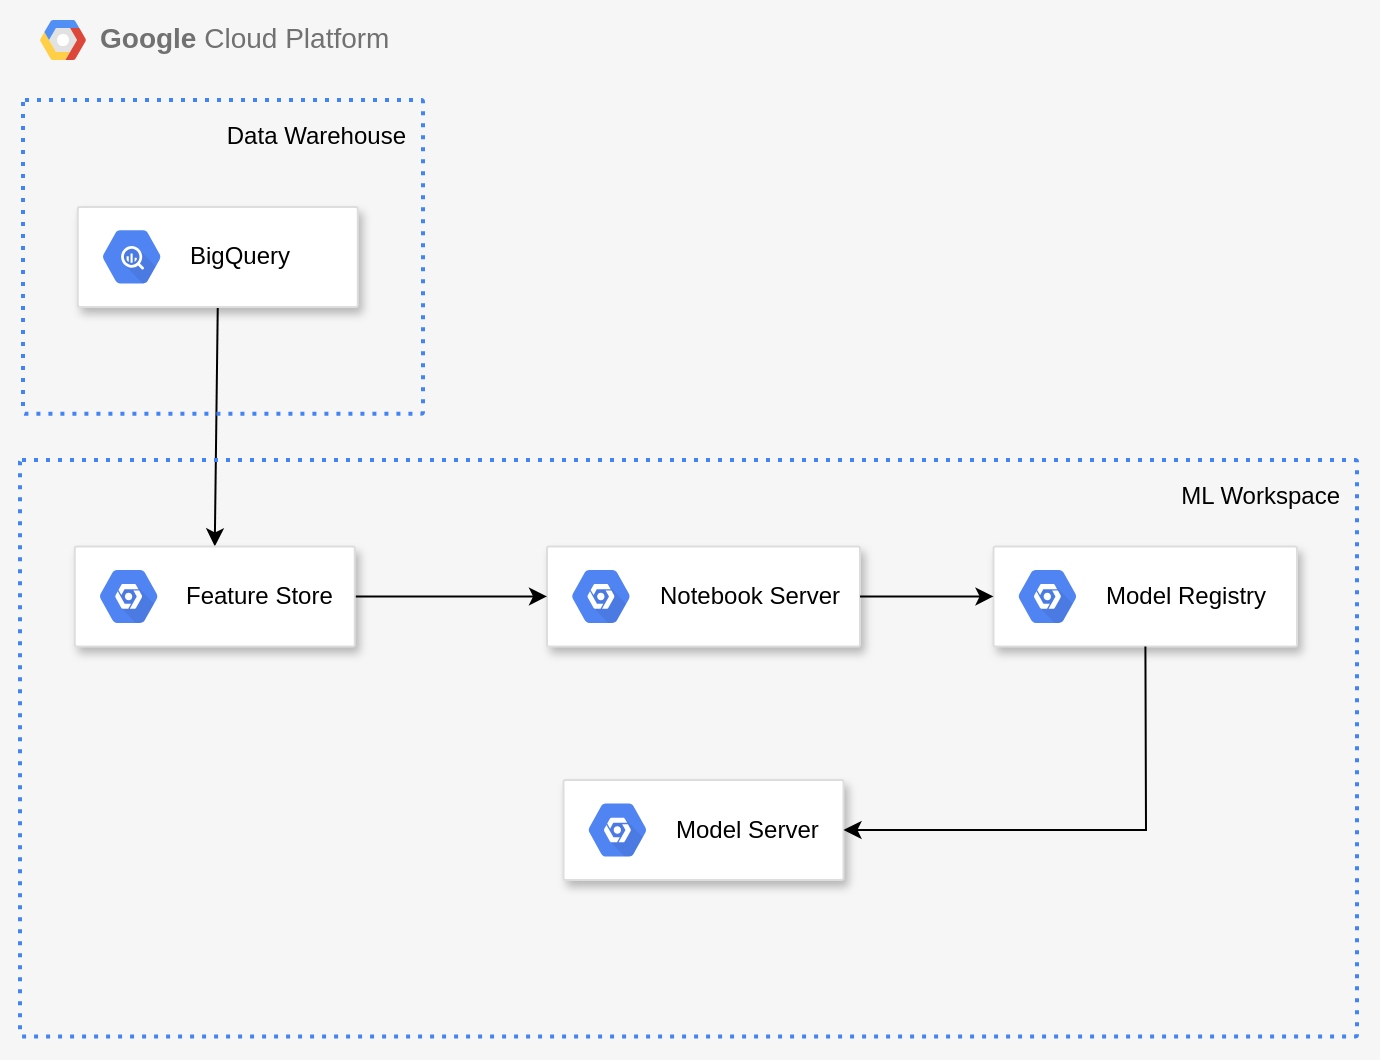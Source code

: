 <mxfile version="15.4.0" type="device"><diagram id="d1ab7348-05c3-a1e3-ca4d-12c340fd6b49" name="Page-1"><mxGraphModel dx="1043" dy="773" grid="1" gridSize="10" guides="1" tooltips="1" connect="1" arrows="1" fold="1" page="1" pageScale="1" pageWidth="1169" pageHeight="827" background="none" math="0" shadow="0"><root><mxCell id="0"/><mxCell id="1" parent="0"/><mxCell id="2" value="&lt;b&gt;Google &lt;/b&gt;Cloud Platform" style="fillColor=#F6F6F6;strokeColor=none;shadow=0;gradientColor=none;fontSize=14;align=left;spacing=10;fontColor=#717171;9E9E9E;verticalAlign=top;spacingTop=-4;fontStyle=0;spacingLeft=40;html=1;container=0;" parent="1" vertex="1"><mxGeometry x="240" y="50" width="690" height="530" as="geometry"/></mxCell><mxCell id="3" value="" style="shape=mxgraph.gcp2.google_cloud_platform;fillColor=#F6F6F6;strokeColor=none;shadow=0;gradientColor=none;" parent="1" vertex="1"><mxGeometry x="260" y="60" width="23" height="20" as="geometry"><mxPoint x="20" y="10" as="offset"/></mxGeometry></mxCell><mxCell id="kgMQ7RE8E-71Dxd3u_Vd-462" style="edgeStyle=none;rounded=0;orthogonalLoop=1;jettySize=auto;html=1;exitX=0.5;exitY=1;exitDx=0;exitDy=0;entryX=0.5;entryY=0;entryDx=0;entryDy=0;startArrow=none;startFill=0;endArrow=classic;endFill=1;" parent="1" source="kgMQ7RE8E-71Dxd3u_Vd-459" target="kgMQ7RE8E-71Dxd3u_Vd-438" edge="1"><mxGeometry x="240" y="50" as="geometry"/></mxCell><mxCell id="rcS0P80LaTAar17dXFey-341" value="" style="group" vertex="1" connectable="0" parent="1"><mxGeometry x="251.5" y="100" width="200" height="156.88" as="geometry"/></mxCell><mxCell id="341" value="&lt;font color=&quot;#000000&quot;&gt;Data Warehouse&lt;/font&gt;" style="rounded=1;absoluteArcSize=1;arcSize=2;html=1;strokeColor=#4284F3;gradientColor=none;shadow=0;dashed=1;fontSize=12;fontColor=#9E9E9E;align=right;verticalAlign=top;spacing=10;spacingTop=-4;fillColor=none;dashPattern=1 2;strokeWidth=2;" parent="rcS0P80LaTAar17dXFey-341" vertex="1"><mxGeometry width="200" height="156.88" as="geometry"/></mxCell><mxCell id="kgMQ7RE8E-71Dxd3u_Vd-459" value="" style="strokeColor=#dddddd;shadow=1;strokeWidth=1;rounded=1;absoluteArcSize=1;arcSize=2;align=center;" parent="rcS0P80LaTAar17dXFey-341" vertex="1"><mxGeometry x="27.38" y="53.44" width="140" height="50" as="geometry"/></mxCell><mxCell id="kgMQ7RE8E-71Dxd3u_Vd-460" value="&lt;font style=&quot;font-size: 12px&quot; color=&quot;#000000&quot;&gt;BigQuery&lt;/font&gt;" style="sketch=0;dashed=0;connectable=0;html=1;fillColor=#5184F3;strokeColor=none;shape=mxgraph.gcp2.hexIcon;prIcon=bigquery;part=1;labelPosition=right;verticalLabelPosition=middle;align=left;verticalAlign=middle;spacingLeft=5;fontColor=#999999;fontSize=12;" parent="kgMQ7RE8E-71Dxd3u_Vd-459" vertex="1"><mxGeometry y="0.5" width="44" height="39" relative="1" as="geometry"><mxPoint x="5" y="-19.5" as="offset"/></mxGeometry></mxCell><mxCell id="kgMQ7RE8E-71Dxd3u_Vd-463" style="edgeStyle=none;rounded=0;orthogonalLoop=1;jettySize=auto;html=1;exitX=0.5;exitY=1;exitDx=0;exitDy=0;startArrow=none;startFill=0;endArrow=classic;endFill=1;" parent="rcS0P80LaTAar17dXFey-341" source="kgMQ7RE8E-71Dxd3u_Vd-459" target="kgMQ7RE8E-71Dxd3u_Vd-459" edge="1"><mxGeometry x="240" y="50" as="geometry"/></mxCell><mxCell id="rcS0P80LaTAar17dXFey-342" value="" style="group" vertex="1" connectable="0" parent="1"><mxGeometry x="250" y="280" width="668.5" height="288.21" as="geometry"/></mxCell><mxCell id="kgMQ7RE8E-71Dxd3u_Vd-412" value="&lt;font color=&quot;#000000&quot;&gt;ML Workspace&lt;/font&gt;" style="rounded=1;absoluteArcSize=1;arcSize=2;html=1;strokeColor=#4284F3;gradientColor=none;shadow=0;dashed=1;fontSize=12;fontColor=#9E9E9E;align=right;verticalAlign=top;spacing=10;spacingTop=-4;fillColor=none;dashPattern=1 2;strokeWidth=2;" parent="rcS0P80LaTAar17dXFey-342" vertex="1"><mxGeometry width="668.5" height="288.21" as="geometry"/></mxCell><mxCell id="kgMQ7RE8E-71Dxd3u_Vd-416" value="" style="strokeColor=#dddddd;shadow=1;strokeWidth=1;rounded=1;absoluteArcSize=1;arcSize=2;align=right;" parent="rcS0P80LaTAar17dXFey-342" vertex="1"><mxGeometry x="263.5" y="43.21" width="156.5" height="50" as="geometry"/></mxCell><mxCell id="kgMQ7RE8E-71Dxd3u_Vd-417" value="&lt;font color=&quot;#000000&quot;&gt;Notebook Server&lt;/font&gt;" style="sketch=0;dashed=0;connectable=0;html=1;fillColor=#5184F3;strokeColor=none;shape=mxgraph.gcp2.hexIcon;prIcon=placeholder;part=1;labelPosition=right;verticalLabelPosition=middle;align=left;verticalAlign=middle;spacingLeft=5;fontColor=#999999;fontSize=12;" parent="kgMQ7RE8E-71Dxd3u_Vd-416" vertex="1"><mxGeometry y="0.5" width="44" height="39" relative="1" as="geometry"><mxPoint x="5" y="-19.5" as="offset"/></mxGeometry></mxCell><mxCell id="kgMQ7RE8E-71Dxd3u_Vd-444" value="" style="edgeStyle=orthogonalEdgeStyle;rounded=0;orthogonalLoop=1;jettySize=auto;html=1;" parent="rcS0P80LaTAar17dXFey-342" source="kgMQ7RE8E-71Dxd3u_Vd-438" target="kgMQ7RE8E-71Dxd3u_Vd-416" edge="1"><mxGeometry x="-11.5" y="-381.79" as="geometry"/></mxCell><mxCell id="kgMQ7RE8E-71Dxd3u_Vd-438" value="" style="strokeColor=#dddddd;shadow=1;strokeWidth=1;rounded=1;absoluteArcSize=1;arcSize=2;align=right;spacing=0;spacingRight=0;spacingLeft=0;" parent="rcS0P80LaTAar17dXFey-342" vertex="1"><mxGeometry x="27.38" y="43.21" width="140" height="50" as="geometry"/></mxCell><mxCell id="kgMQ7RE8E-71Dxd3u_Vd-439" value="&lt;font color=&quot;#000000&quot;&gt;Feature Store&lt;/font&gt;" style="sketch=0;dashed=0;connectable=0;html=1;fillColor=#5184F3;strokeColor=none;shape=mxgraph.gcp2.hexIcon;prIcon=placeholder;part=1;labelPosition=right;verticalLabelPosition=middle;align=left;verticalAlign=middle;spacingLeft=5;fontColor=#999999;fontSize=12;" parent="kgMQ7RE8E-71Dxd3u_Vd-438" vertex="1"><mxGeometry y="0.5" width="44" height="39" relative="1" as="geometry"><mxPoint x="5" y="-19.5" as="offset"/></mxGeometry></mxCell><mxCell id="kgMQ7RE8E-71Dxd3u_Vd-441" value="" style="strokeColor=#dddddd;shadow=1;strokeWidth=1;rounded=1;absoluteArcSize=1;arcSize=2;align=right;" parent="rcS0P80LaTAar17dXFey-342" vertex="1"><mxGeometry x="486.75" y="43.21" width="151.75" height="50" as="geometry"/></mxCell><mxCell id="kgMQ7RE8E-71Dxd3u_Vd-442" value="&lt;font color=&quot;#000000&quot;&gt;Model Registry&lt;/font&gt;" style="sketch=0;dashed=0;connectable=0;html=1;fillColor=#5184F3;strokeColor=none;shape=mxgraph.gcp2.hexIcon;prIcon=placeholder;part=1;labelPosition=right;verticalLabelPosition=middle;align=left;verticalAlign=middle;spacingLeft=5;fontColor=#999999;fontSize=12;" parent="kgMQ7RE8E-71Dxd3u_Vd-441" vertex="1"><mxGeometry y="0.5" width="44" height="39" relative="1" as="geometry"><mxPoint x="5" y="-19.5" as="offset"/></mxGeometry></mxCell><mxCell id="kgMQ7RE8E-71Dxd3u_Vd-443" value="" style="rounded=0;orthogonalLoop=1;jettySize=auto;html=1;entryX=0;entryY=0.5;entryDx=0;entryDy=0;" parent="rcS0P80LaTAar17dXFey-342" source="kgMQ7RE8E-71Dxd3u_Vd-416" target="kgMQ7RE8E-71Dxd3u_Vd-441" edge="1"><mxGeometry x="-11.5" y="-381.79" as="geometry"><mxPoint x="275" y="223.485" as="targetPoint"/></mxGeometry></mxCell><mxCell id="kgMQ7RE8E-71Dxd3u_Vd-454" value="" style="strokeColor=#dddddd;shadow=1;strokeWidth=1;rounded=1;absoluteArcSize=1;arcSize=2;align=right;" parent="rcS0P80LaTAar17dXFey-342" vertex="1"><mxGeometry x="271.75" y="160.0" width="140" height="50" as="geometry"/></mxCell><mxCell id="kgMQ7RE8E-71Dxd3u_Vd-455" value="&lt;font color=&quot;#000000&quot;&gt;Model Server&lt;br&gt;&lt;/font&gt;" style="sketch=0;dashed=0;connectable=0;html=1;fillColor=#5184F3;strokeColor=none;shape=mxgraph.gcp2.hexIcon;prIcon=placeholder;part=1;labelPosition=right;verticalLabelPosition=middle;align=left;verticalAlign=middle;spacingLeft=5;fontColor=#999999;fontSize=12;" parent="kgMQ7RE8E-71Dxd3u_Vd-454" vertex="1"><mxGeometry y="0.5" width="44" height="39" relative="1" as="geometry"><mxPoint x="5" y="-19.5" as="offset"/></mxGeometry></mxCell><mxCell id="kgMQ7RE8E-71Dxd3u_Vd-456" value="" style="edgeStyle=none;rounded=0;orthogonalLoop=1;jettySize=auto;html=1;entryX=1;entryY=0.5;entryDx=0;entryDy=0;" parent="rcS0P80LaTAar17dXFey-342" source="kgMQ7RE8E-71Dxd3u_Vd-441" target="kgMQ7RE8E-71Dxd3u_Vd-454" edge="1"><mxGeometry x="-11.5" y="-381.79" as="geometry"><Array as="points"><mxPoint x="563" y="185"/></Array></mxGeometry></mxCell></root></mxGraphModel></diagram></mxfile>